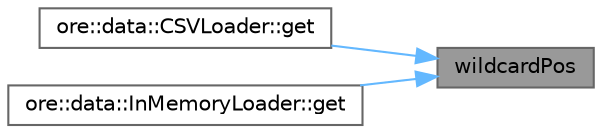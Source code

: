 digraph "wildcardPos"
{
 // INTERACTIVE_SVG=YES
 // LATEX_PDF_SIZE
  bgcolor="transparent";
  edge [fontname=Helvetica,fontsize=10,labelfontname=Helvetica,labelfontsize=10];
  node [fontname=Helvetica,fontsize=10,shape=box,height=0.2,width=0.4];
  rankdir="RL";
  Node1 [label="wildcardPos",height=0.2,width=0.4,color="gray40", fillcolor="grey60", style="filled", fontcolor="black",tooltip=" "];
  Node1 -> Node2 [dir="back",color="steelblue1",style="solid"];
  Node2 [label="ore::data::CSVLoader::get",height=0.2,width=0.4,color="grey40", fillcolor="white", style="filled",URL="$classore_1_1data_1_1_c_s_v_loader.html#ad511d01ae42756876d9a116d19d8107a",tooltip="get quotes matching a wildcard"];
  Node1 -> Node3 [dir="back",color="steelblue1",style="solid"];
  Node3 [label="ore::data::InMemoryLoader::get",height=0.2,width=0.4,color="grey40", fillcolor="white", style="filled",URL="$classore_1_1data_1_1_in_memory_loader.html#ad511d01ae42756876d9a116d19d8107a",tooltip="get quotes matching a wildcard, this should be overriden in derived classes for performance"];
}
